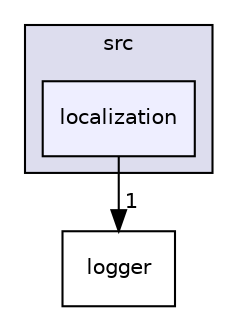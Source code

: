digraph "src/localization" {
  compound=true
  node [ fontsize="10", fontname="Helvetica"];
  edge [ labelfontsize="10", labelfontname="Helvetica"];
  subgraph clusterdir_68267d1309a1af8e8297ef4c3efbcdba {
    graph [ bgcolor="#ddddee", pencolor="black", label="src" fontname="Helvetica", fontsize="10", URL="dir_68267d1309a1af8e8297ef4c3efbcdba.html"]
  dir_502e2e551a70cf7978464aef90fcfcf1 [shape=box, label="localization", style="filled", fillcolor="#eeeeff", pencolor="black", URL="dir_502e2e551a70cf7978464aef90fcfcf1.html"];
  }
  dir_ffde1fbcaa8d6b0d34e29c3bddf7a801 [shape=box label="logger" URL="dir_ffde1fbcaa8d6b0d34e29c3bddf7a801.html"];
  dir_502e2e551a70cf7978464aef90fcfcf1->dir_ffde1fbcaa8d6b0d34e29c3bddf7a801 [headlabel="1", labeldistance=1.5 headhref="dir_000010_000011.html"];
}
